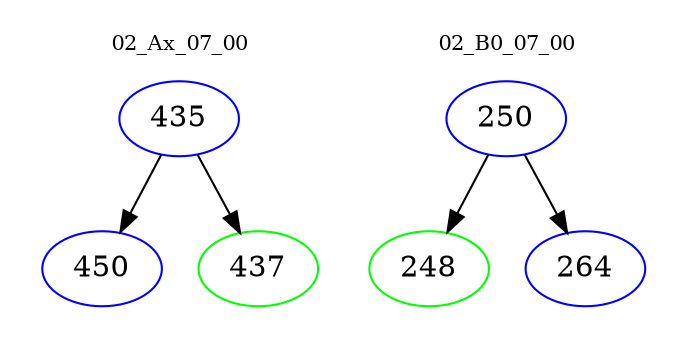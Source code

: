 digraph{
subgraph cluster_0 {
color = white
label = "02_Ax_07_00";
fontsize=10;
T0_435 [label="435", color="blue"]
T0_435 -> T0_450 [color="black"]
T0_450 [label="450", color="blue"]
T0_435 -> T0_437 [color="black"]
T0_437 [label="437", color="green"]
}
subgraph cluster_1 {
color = white
label = "02_B0_07_00";
fontsize=10;
T1_250 [label="250", color="blue"]
T1_250 -> T1_248 [color="black"]
T1_248 [label="248", color="green"]
T1_250 -> T1_264 [color="black"]
T1_264 [label="264", color="blue"]
}
}
